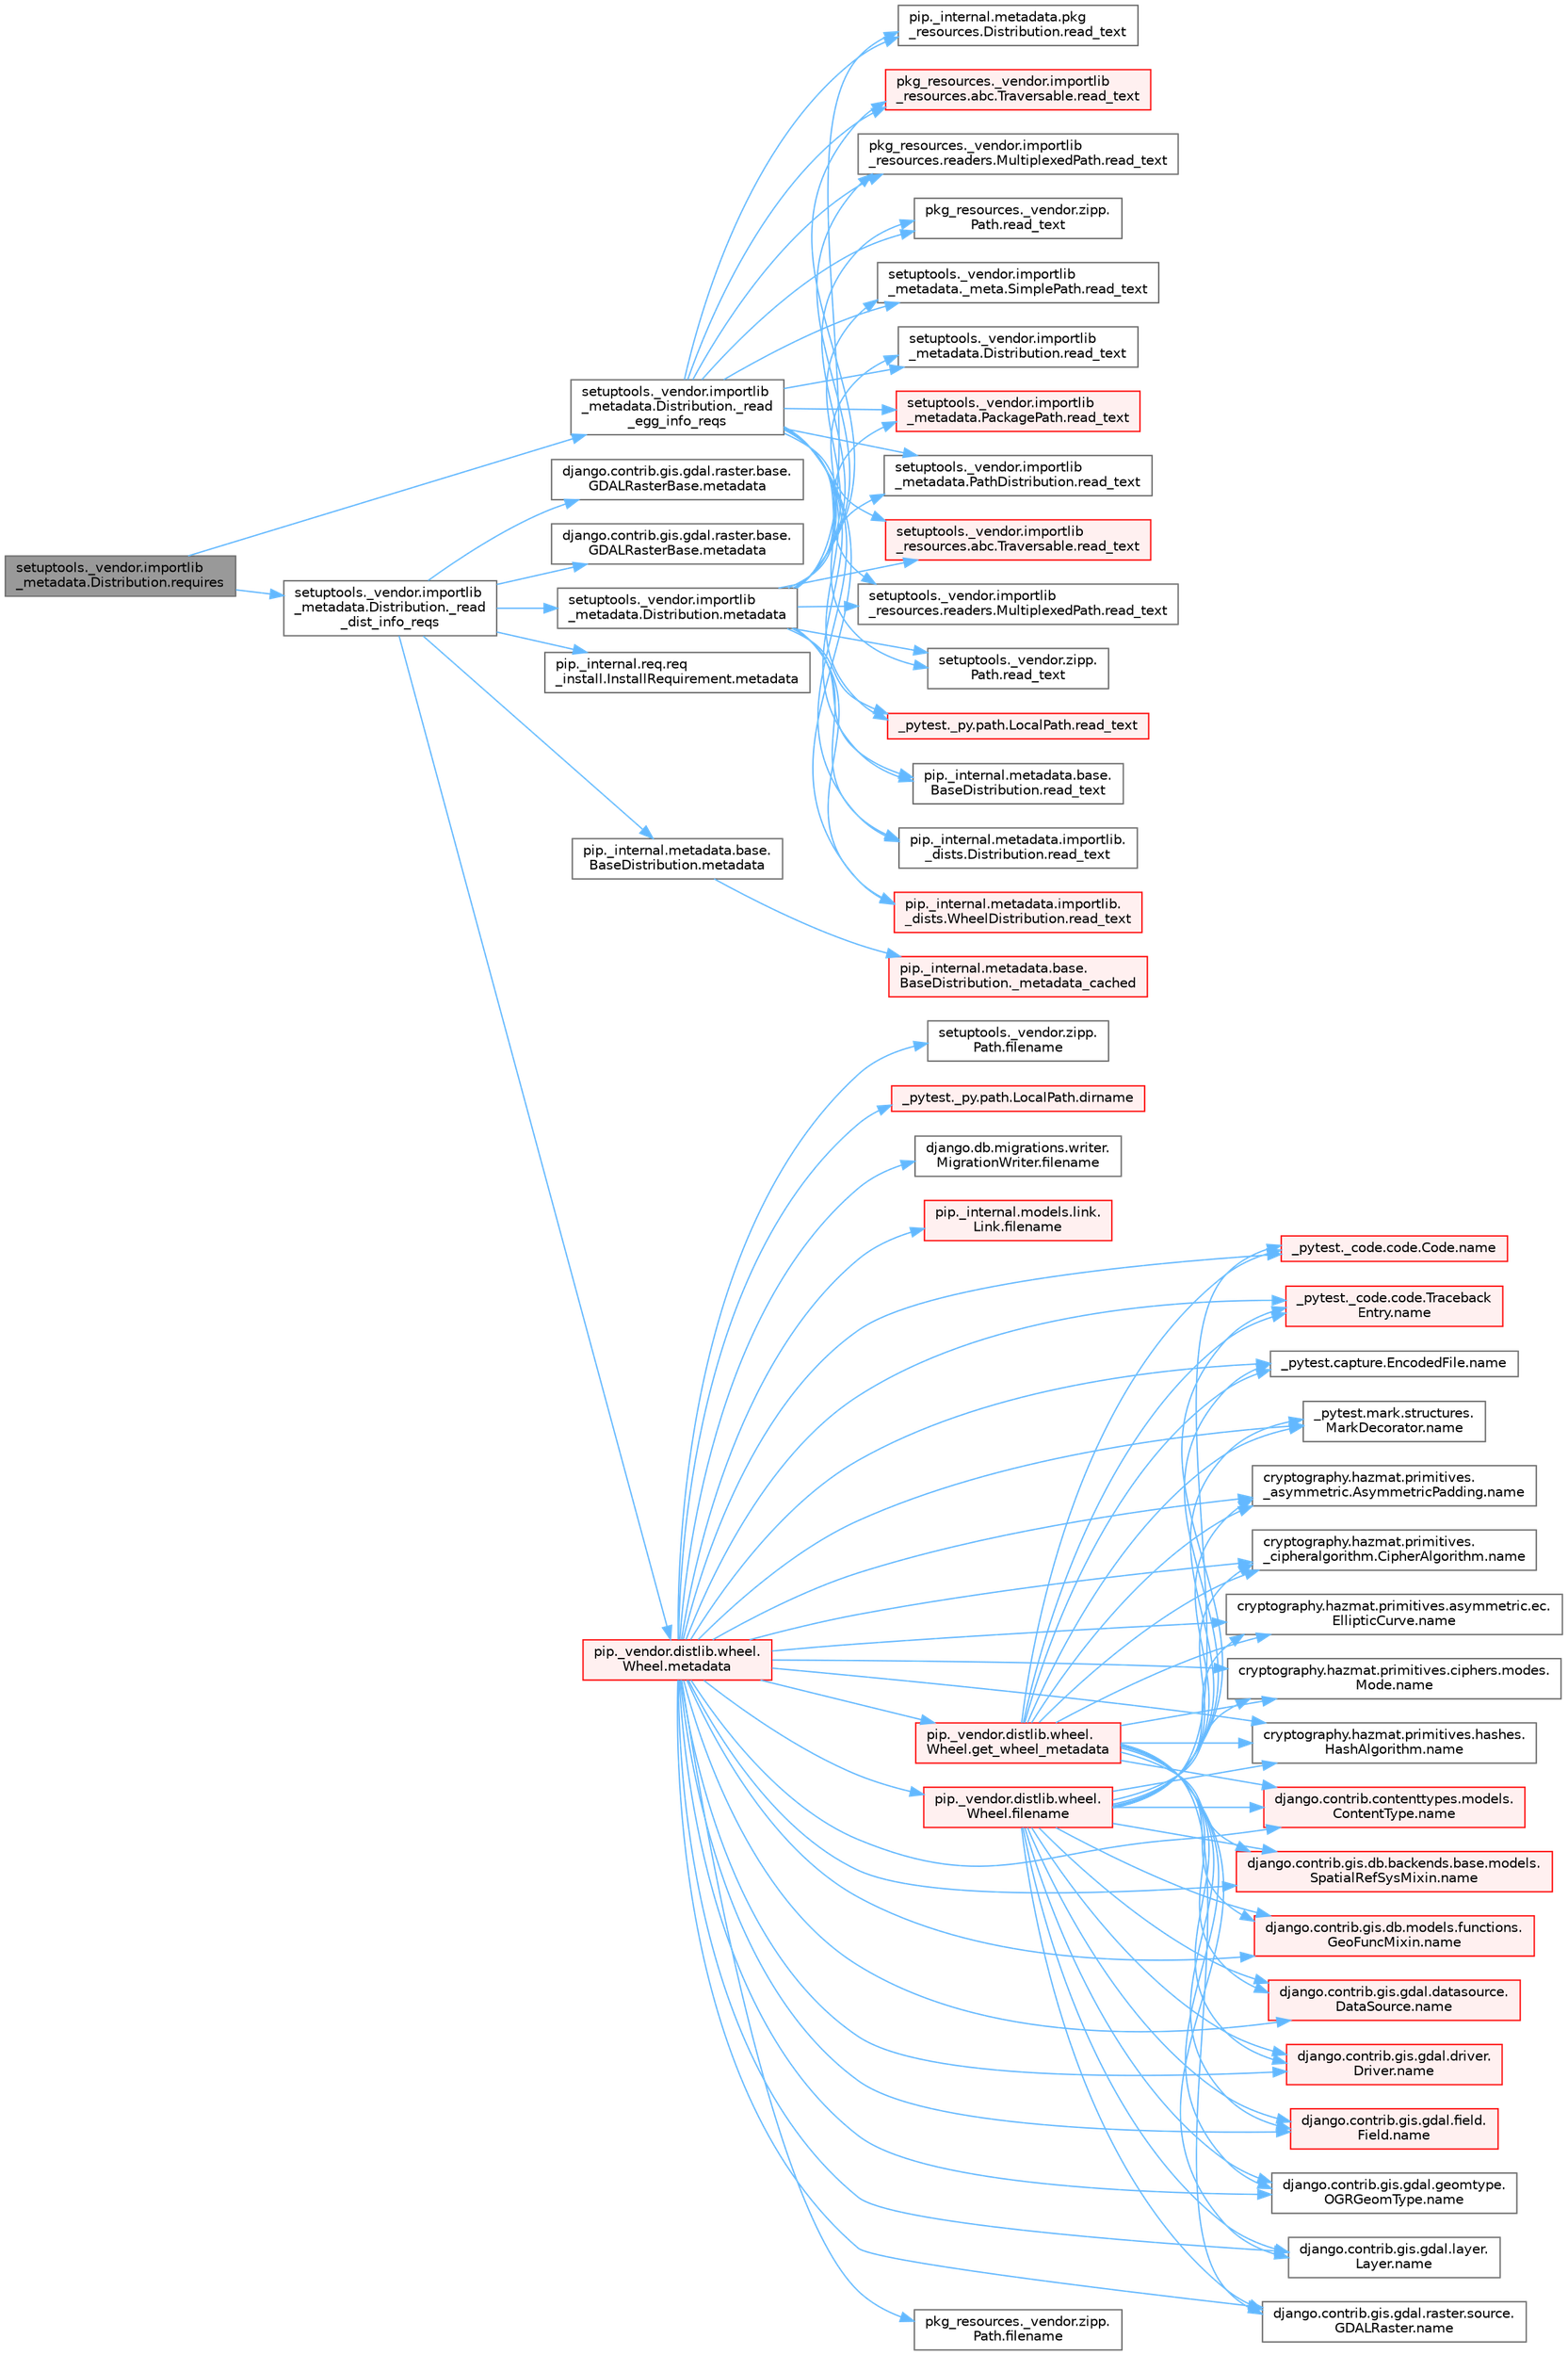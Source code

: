 digraph "setuptools._vendor.importlib_metadata.Distribution.requires"
{
 // LATEX_PDF_SIZE
  bgcolor="transparent";
  edge [fontname=Helvetica,fontsize=10,labelfontname=Helvetica,labelfontsize=10];
  node [fontname=Helvetica,fontsize=10,shape=box,height=0.2,width=0.4];
  rankdir="LR";
  Node1 [id="Node000001",label="setuptools._vendor.importlib\l_metadata.Distribution.requires",height=0.2,width=0.4,color="gray40", fillcolor="grey60", style="filled", fontcolor="black",tooltip=" "];
  Node1 -> Node2 [id="edge1_Node000001_Node000002",color="steelblue1",style="solid",tooltip=" "];
  Node2 [id="Node000002",label="setuptools._vendor.importlib\l_metadata.Distribution._read\l_dist_info_reqs",height=0.2,width=0.4,color="grey40", fillcolor="white", style="filled",URL="$classsetuptools_1_1__vendor_1_1importlib__metadata_1_1_distribution.html#a52c9d55ae87f048965928ec1bfe237c7",tooltip=" "];
  Node2 -> Node3 [id="edge2_Node000002_Node000003",color="steelblue1",style="solid",tooltip=" "];
  Node3 [id="Node000003",label="django.contrib.gis.gdal.raster.base.\lGDALRasterBase.metadata",height=0.2,width=0.4,color="grey40", fillcolor="white", style="filled",URL="$classdjango_1_1contrib_1_1gis_1_1gdal_1_1raster_1_1base_1_1_g_d_a_l_raster_base.html#ac656a9816397d9b605bdbc6175fde717",tooltip=" "];
  Node2 -> Node4 [id="edge3_Node000002_Node000004",color="steelblue1",style="solid",tooltip=" "];
  Node4 [id="Node000004",label="django.contrib.gis.gdal.raster.base.\lGDALRasterBase.metadata",height=0.2,width=0.4,color="grey40", fillcolor="white", style="filled",URL="$classdjango_1_1contrib_1_1gis_1_1gdal_1_1raster_1_1base_1_1_g_d_a_l_raster_base.html#ac68a22e3a52d43707936b339b8af62ad",tooltip=" "];
  Node2 -> Node5 [id="edge4_Node000002_Node000005",color="steelblue1",style="solid",tooltip=" "];
  Node5 [id="Node000005",label="pip._internal.metadata.base.\lBaseDistribution.metadata",height=0.2,width=0.4,color="grey40", fillcolor="white", style="filled",URL="$classpip_1_1__internal_1_1metadata_1_1base_1_1_base_distribution.html#a665b55bcebd861e5959f53a7d2f1350f",tooltip=" "];
  Node5 -> Node6 [id="edge5_Node000005_Node000006",color="steelblue1",style="solid",tooltip=" "];
  Node6 [id="Node000006",label="pip._internal.metadata.base.\lBaseDistribution._metadata_cached",height=0.2,width=0.4,color="red", fillcolor="#FFF0F0", style="filled",URL="$classpip_1_1__internal_1_1metadata_1_1base_1_1_base_distribution.html#a12683b16870a097bbe854e4ee3364f7f",tooltip=" "];
  Node2 -> Node390 [id="edge6_Node000002_Node000390",color="steelblue1",style="solid",tooltip=" "];
  Node390 [id="Node000390",label="pip._internal.req.req\l_install.InstallRequirement.metadata",height=0.2,width=0.4,color="grey40", fillcolor="white", style="filled",URL="$classpip_1_1__internal_1_1req_1_1req__install_1_1_install_requirement.html#a212fdd382933af2966e6a94c2db91bca",tooltip=" "];
  Node2 -> Node391 [id="edge7_Node000002_Node000391",color="steelblue1",style="solid",tooltip=" "];
  Node391 [id="Node000391",label="pip._vendor.distlib.wheel.\lWheel.metadata",height=0.2,width=0.4,color="red", fillcolor="#FFF0F0", style="filled",URL="$classpip_1_1__vendor_1_1distlib_1_1wheel_1_1_wheel.html#a9e567ddb3165e2b2bdb2c358774b32a6",tooltip=" "];
  Node391 -> Node392 [id="edge8_Node000391_Node000392",color="steelblue1",style="solid",tooltip=" "];
  Node392 [id="Node000392",label="_pytest._py.path.LocalPath.dirname",height=0.2,width=0.4,color="red", fillcolor="#FFF0F0", style="filled",URL="$class__pytest_1_1__py_1_1path_1_1_local_path.html#aa1920ee3bb71bfb594e849010c5971ac",tooltip=" "];
  Node391 -> Node393 [id="edge9_Node000391_Node000393",color="steelblue1",style="solid",tooltip=" "];
  Node393 [id="Node000393",label="django.db.migrations.writer.\lMigrationWriter.filename",height=0.2,width=0.4,color="grey40", fillcolor="white", style="filled",URL="$classdjango_1_1db_1_1migrations_1_1writer_1_1_migration_writer.html#ae24480c1739a3664d744483f682558f6",tooltip=" "];
  Node391 -> Node394 [id="edge10_Node000391_Node000394",color="steelblue1",style="solid",tooltip=" "];
  Node394 [id="Node000394",label="pip._internal.models.link.\lLink.filename",height=0.2,width=0.4,color="red", fillcolor="#FFF0F0", style="filled",URL="$classpip_1_1__internal_1_1models_1_1link_1_1_link.html#a5fb02f5a5a42909c89a18745b74cf998",tooltip=" "];
  Node391 -> Node1252 [id="edge11_Node000391_Node001252",color="steelblue1",style="solid",tooltip=" "];
  Node1252 [id="Node001252",label="pip._vendor.distlib.wheel.\lWheel.filename",height=0.2,width=0.4,color="red", fillcolor="#FFF0F0", style="filled",URL="$classpip_1_1__vendor_1_1distlib_1_1wheel_1_1_wheel.html#a396687a6caff7584126f2dec111900fd",tooltip=" "];
  Node1252 -> Node342 [id="edge12_Node001252_Node000342",color="steelblue1",style="solid",tooltip=" "];
  Node342 [id="Node000342",label="_pytest._code.code.Code.name",height=0.2,width=0.4,color="red", fillcolor="#FFF0F0", style="filled",URL="$class__pytest_1_1__code_1_1code_1_1_code.html#a1f3cbc53ca6df4a1bab12183694b6e78",tooltip=" "];
  Node1252 -> Node343 [id="edge13_Node001252_Node000343",color="steelblue1",style="solid",tooltip=" "];
  Node343 [id="Node000343",label="_pytest._code.code.Traceback\lEntry.name",height=0.2,width=0.4,color="red", fillcolor="#FFF0F0", style="filled",URL="$class__pytest_1_1__code_1_1code_1_1_traceback_entry.html#a106b95c0753f41669fbfb8ee4c11ad3d",tooltip=" "];
  Node1252 -> Node344 [id="edge14_Node001252_Node000344",color="steelblue1",style="solid",tooltip=" "];
  Node344 [id="Node000344",label="_pytest.capture.EncodedFile.name",height=0.2,width=0.4,color="grey40", fillcolor="white", style="filled",URL="$class__pytest_1_1capture_1_1_encoded_file.html#a738c73b5de21c7261d9e51f71e4f0397",tooltip=" "];
  Node1252 -> Node345 [id="edge15_Node001252_Node000345",color="steelblue1",style="solid",tooltip=" "];
  Node345 [id="Node000345",label="_pytest.mark.structures.\lMarkDecorator.name",height=0.2,width=0.4,color="grey40", fillcolor="white", style="filled",URL="$class__pytest_1_1mark_1_1structures_1_1_mark_decorator.html#ae8f66760cda125450e0e3bd38689c72f",tooltip=" "];
  Node1252 -> Node346 [id="edge16_Node001252_Node000346",color="steelblue1",style="solid",tooltip=" "];
  Node346 [id="Node000346",label="cryptography.hazmat.primitives.\l_asymmetric.AsymmetricPadding.name",height=0.2,width=0.4,color="grey40", fillcolor="white", style="filled",URL="$classcryptography_1_1hazmat_1_1primitives_1_1__asymmetric_1_1_asymmetric_padding.html#a8f72e8284cb336861a873ed5ce0e39b5",tooltip=" "];
  Node1252 -> Node347 [id="edge17_Node001252_Node000347",color="steelblue1",style="solid",tooltip=" "];
  Node347 [id="Node000347",label="cryptography.hazmat.primitives.\l_cipheralgorithm.CipherAlgorithm.name",height=0.2,width=0.4,color="grey40", fillcolor="white", style="filled",URL="$classcryptography_1_1hazmat_1_1primitives_1_1__cipheralgorithm_1_1_cipher_algorithm.html#a50567a5c3388450ab7aa883ab34a1ac7",tooltip=" "];
  Node1252 -> Node348 [id="edge18_Node001252_Node000348",color="steelblue1",style="solid",tooltip=" "];
  Node348 [id="Node000348",label="cryptography.hazmat.primitives.asymmetric.ec.\lEllipticCurve.name",height=0.2,width=0.4,color="grey40", fillcolor="white", style="filled",URL="$classcryptography_1_1hazmat_1_1primitives_1_1asymmetric_1_1ec_1_1_elliptic_curve.html#a2775c4e945309a6c7ea33dace1698a60",tooltip=" "];
  Node1252 -> Node349 [id="edge19_Node001252_Node000349",color="steelblue1",style="solid",tooltip=" "];
  Node349 [id="Node000349",label="cryptography.hazmat.primitives.ciphers.modes.\lMode.name",height=0.2,width=0.4,color="grey40", fillcolor="white", style="filled",URL="$classcryptography_1_1hazmat_1_1primitives_1_1ciphers_1_1modes_1_1_mode.html#a99d93fd1370a2abbb5bb5cffbd5ff0f7",tooltip=" "];
  Node1252 -> Node350 [id="edge20_Node001252_Node000350",color="steelblue1",style="solid",tooltip=" "];
  Node350 [id="Node000350",label="cryptography.hazmat.primitives.hashes.\lHashAlgorithm.name",height=0.2,width=0.4,color="grey40", fillcolor="white", style="filled",URL="$classcryptography_1_1hazmat_1_1primitives_1_1hashes_1_1_hash_algorithm.html#a42c7e1582d9b46a015774af9e5cbbb0b",tooltip=" "];
  Node1252 -> Node351 [id="edge21_Node001252_Node000351",color="steelblue1",style="solid",tooltip=" "];
  Node351 [id="Node000351",label="django.contrib.contenttypes.models.\lContentType.name",height=0.2,width=0.4,color="red", fillcolor="#FFF0F0", style="filled",URL="$classdjango_1_1contrib_1_1contenttypes_1_1models_1_1_content_type.html#a305b62f56597bb2e4823dcf5e6ccdcf8",tooltip=" "];
  Node1252 -> Node353 [id="edge22_Node001252_Node000353",color="steelblue1",style="solid",tooltip=" "];
  Node353 [id="Node000353",label="django.contrib.gis.db.backends.base.models.\lSpatialRefSysMixin.name",height=0.2,width=0.4,color="red", fillcolor="#FFF0F0", style="filled",URL="$classdjango_1_1contrib_1_1gis_1_1db_1_1backends_1_1base_1_1models_1_1_spatial_ref_sys_mixin.html#a56fe36e786b49160249395f453dd1cab",tooltip=" "];
  Node1252 -> Node354 [id="edge23_Node001252_Node000354",color="steelblue1",style="solid",tooltip=" "];
  Node354 [id="Node000354",label="django.contrib.gis.db.models.functions.\lGeoFuncMixin.name",height=0.2,width=0.4,color="red", fillcolor="#FFF0F0", style="filled",URL="$classdjango_1_1contrib_1_1gis_1_1db_1_1models_1_1functions_1_1_geo_func_mixin.html#adeeb6b2c9db337396468712e919af622",tooltip=" "];
  Node1252 -> Node355 [id="edge24_Node001252_Node000355",color="steelblue1",style="solid",tooltip=" "];
  Node355 [id="Node000355",label="django.contrib.gis.gdal.datasource.\lDataSource.name",height=0.2,width=0.4,color="red", fillcolor="#FFF0F0", style="filled",URL="$classdjango_1_1contrib_1_1gis_1_1gdal_1_1datasource_1_1_data_source.html#aaa98728c7ef6f4d96c689550e8af3ed5",tooltip=" "];
  Node1252 -> Node356 [id="edge25_Node001252_Node000356",color="steelblue1",style="solid",tooltip=" "];
  Node356 [id="Node000356",label="django.contrib.gis.gdal.driver.\lDriver.name",height=0.2,width=0.4,color="red", fillcolor="#FFF0F0", style="filled",URL="$classdjango_1_1contrib_1_1gis_1_1gdal_1_1driver_1_1_driver.html#aaa5d4d1b9fd762839db84d1e56e36b7f",tooltip=" "];
  Node1252 -> Node357 [id="edge26_Node001252_Node000357",color="steelblue1",style="solid",tooltip=" "];
  Node357 [id="Node000357",label="django.contrib.gis.gdal.field.\lField.name",height=0.2,width=0.4,color="red", fillcolor="#FFF0F0", style="filled",URL="$classdjango_1_1contrib_1_1gis_1_1gdal_1_1field_1_1_field.html#a28a3b0af5006d5abf34d5b1497011368",tooltip=" "];
  Node1252 -> Node358 [id="edge27_Node001252_Node000358",color="steelblue1",style="solid",tooltip=" "];
  Node358 [id="Node000358",label="django.contrib.gis.gdal.geomtype.\lOGRGeomType.name",height=0.2,width=0.4,color="grey40", fillcolor="white", style="filled",URL="$classdjango_1_1contrib_1_1gis_1_1gdal_1_1geomtype_1_1_o_g_r_geom_type.html#a719b3100682ab8df79fd8a2484163b8e",tooltip=" "];
  Node1252 -> Node359 [id="edge28_Node001252_Node000359",color="steelblue1",style="solid",tooltip=" "];
  Node359 [id="Node000359",label="django.contrib.gis.gdal.layer.\lLayer.name",height=0.2,width=0.4,color="grey40", fillcolor="white", style="filled",URL="$classdjango_1_1contrib_1_1gis_1_1gdal_1_1layer_1_1_layer.html#a53791d8e2fe8b1ca86b426a625e7d66c",tooltip=" "];
  Node1252 -> Node360 [id="edge29_Node001252_Node000360",color="steelblue1",style="solid",tooltip=" "];
  Node360 [id="Node000360",label="django.contrib.gis.gdal.raster.source.\lGDALRaster.name",height=0.2,width=0.4,color="grey40", fillcolor="white", style="filled",URL="$classdjango_1_1contrib_1_1gis_1_1gdal_1_1raster_1_1source_1_1_g_d_a_l_raster.html#a6cca2a8eca0ab4ff2e89f0f0cce590d1",tooltip=" "];
  Node391 -> Node1257 [id="edge30_Node000391_Node001257",color="steelblue1",style="solid",tooltip=" "];
  Node1257 [id="Node001257",label="pkg_resources._vendor.zipp.\lPath.filename",height=0.2,width=0.4,color="grey40", fillcolor="white", style="filled",URL="$classpkg__resources_1_1__vendor_1_1zipp_1_1_path.html#a364eea0ac8419e712d546d032dd6cd86",tooltip=" "];
  Node391 -> Node1258 [id="edge31_Node000391_Node001258",color="steelblue1",style="solid",tooltip=" "];
  Node1258 [id="Node001258",label="setuptools._vendor.zipp.\lPath.filename",height=0.2,width=0.4,color="grey40", fillcolor="white", style="filled",URL="$classsetuptools_1_1__vendor_1_1zipp_1_1_path.html#a79fd7191e6fedef64bfc8367ffb48472",tooltip=" "];
  Node391 -> Node3138 [id="edge32_Node000391_Node003138",color="steelblue1",style="solid",tooltip=" "];
  Node3138 [id="Node003138",label="pip._vendor.distlib.wheel.\lWheel.get_wheel_metadata",height=0.2,width=0.4,color="red", fillcolor="#FFF0F0", style="filled",URL="$classpip_1_1__vendor_1_1distlib_1_1wheel_1_1_wheel.html#a66d906d4f1bf156d6c61f9265f2d34f2",tooltip=" "];
  Node3138 -> Node342 [id="edge33_Node003138_Node000342",color="steelblue1",style="solid",tooltip=" "];
  Node3138 -> Node343 [id="edge34_Node003138_Node000343",color="steelblue1",style="solid",tooltip=" "];
  Node3138 -> Node344 [id="edge35_Node003138_Node000344",color="steelblue1",style="solid",tooltip=" "];
  Node3138 -> Node345 [id="edge36_Node003138_Node000345",color="steelblue1",style="solid",tooltip=" "];
  Node3138 -> Node346 [id="edge37_Node003138_Node000346",color="steelblue1",style="solid",tooltip=" "];
  Node3138 -> Node347 [id="edge38_Node003138_Node000347",color="steelblue1",style="solid",tooltip=" "];
  Node3138 -> Node348 [id="edge39_Node003138_Node000348",color="steelblue1",style="solid",tooltip=" "];
  Node3138 -> Node349 [id="edge40_Node003138_Node000349",color="steelblue1",style="solid",tooltip=" "];
  Node3138 -> Node350 [id="edge41_Node003138_Node000350",color="steelblue1",style="solid",tooltip=" "];
  Node3138 -> Node351 [id="edge42_Node003138_Node000351",color="steelblue1",style="solid",tooltip=" "];
  Node3138 -> Node353 [id="edge43_Node003138_Node000353",color="steelblue1",style="solid",tooltip=" "];
  Node3138 -> Node354 [id="edge44_Node003138_Node000354",color="steelblue1",style="solid",tooltip=" "];
  Node3138 -> Node355 [id="edge45_Node003138_Node000355",color="steelblue1",style="solid",tooltip=" "];
  Node3138 -> Node356 [id="edge46_Node003138_Node000356",color="steelblue1",style="solid",tooltip=" "];
  Node3138 -> Node357 [id="edge47_Node003138_Node000357",color="steelblue1",style="solid",tooltip=" "];
  Node3138 -> Node358 [id="edge48_Node003138_Node000358",color="steelblue1",style="solid",tooltip=" "];
  Node3138 -> Node359 [id="edge49_Node003138_Node000359",color="steelblue1",style="solid",tooltip=" "];
  Node3138 -> Node360 [id="edge50_Node003138_Node000360",color="steelblue1",style="solid",tooltip=" "];
  Node391 -> Node342 [id="edge51_Node000391_Node000342",color="steelblue1",style="solid",tooltip=" "];
  Node391 -> Node343 [id="edge52_Node000391_Node000343",color="steelblue1",style="solid",tooltip=" "];
  Node391 -> Node344 [id="edge53_Node000391_Node000344",color="steelblue1",style="solid",tooltip=" "];
  Node391 -> Node345 [id="edge54_Node000391_Node000345",color="steelblue1",style="solid",tooltip=" "];
  Node391 -> Node346 [id="edge55_Node000391_Node000346",color="steelblue1",style="solid",tooltip=" "];
  Node391 -> Node347 [id="edge56_Node000391_Node000347",color="steelblue1",style="solid",tooltip=" "];
  Node391 -> Node348 [id="edge57_Node000391_Node000348",color="steelblue1",style="solid",tooltip=" "];
  Node391 -> Node349 [id="edge58_Node000391_Node000349",color="steelblue1",style="solid",tooltip=" "];
  Node391 -> Node350 [id="edge59_Node000391_Node000350",color="steelblue1",style="solid",tooltip=" "];
  Node391 -> Node351 [id="edge60_Node000391_Node000351",color="steelblue1",style="solid",tooltip=" "];
  Node391 -> Node353 [id="edge61_Node000391_Node000353",color="steelblue1",style="solid",tooltip=" "];
  Node391 -> Node354 [id="edge62_Node000391_Node000354",color="steelblue1",style="solid",tooltip=" "];
  Node391 -> Node355 [id="edge63_Node000391_Node000355",color="steelblue1",style="solid",tooltip=" "];
  Node391 -> Node356 [id="edge64_Node000391_Node000356",color="steelblue1",style="solid",tooltip=" "];
  Node391 -> Node357 [id="edge65_Node000391_Node000357",color="steelblue1",style="solid",tooltip=" "];
  Node391 -> Node358 [id="edge66_Node000391_Node000358",color="steelblue1",style="solid",tooltip=" "];
  Node391 -> Node359 [id="edge67_Node000391_Node000359",color="steelblue1",style="solid",tooltip=" "];
  Node391 -> Node360 [id="edge68_Node000391_Node000360",color="steelblue1",style="solid",tooltip=" "];
  Node2 -> Node585 [id="edge69_Node000002_Node000585",color="steelblue1",style="solid",tooltip=" "];
  Node585 [id="Node000585",label="setuptools._vendor.importlib\l_metadata.Distribution.metadata",height=0.2,width=0.4,color="grey40", fillcolor="white", style="filled",URL="$classsetuptools_1_1__vendor_1_1importlib__metadata_1_1_distribution.html#afe56c9fb55cf594cb94d0ebe52c32fad",tooltip=" "];
  Node585 -> Node10 [id="edge70_Node000585_Node000010",color="steelblue1",style="solid",tooltip=" "];
  Node10 [id="Node000010",label="_pytest._py.path.LocalPath.read_text",height=0.2,width=0.4,color="red", fillcolor="#FFF0F0", style="filled",URL="$class__pytest_1_1__py_1_1path_1_1_local_path.html#aea3efa14b998c32e27f6604263858398",tooltip=" "];
  Node585 -> Node586 [id="edge71_Node000585_Node000586",color="steelblue1",style="solid",tooltip=" "];
  Node586 [id="Node000586",label="pip._internal.metadata.base.\lBaseDistribution.read_text",height=0.2,width=0.4,color="grey40", fillcolor="white", style="filled",URL="$classpip_1_1__internal_1_1metadata_1_1base_1_1_base_distribution.html#aee8b95b847303b9f182a3e50fa87117b",tooltip=" "];
  Node585 -> Node587 [id="edge72_Node000585_Node000587",color="steelblue1",style="solid",tooltip=" "];
  Node587 [id="Node000587",label="pip._internal.metadata.importlib.\l_dists.Distribution.read_text",height=0.2,width=0.4,color="grey40", fillcolor="white", style="filled",URL="$classpip_1_1__internal_1_1metadata_1_1importlib_1_1__dists_1_1_distribution.html#a021582f7f44124b7bb65f852028af7b3",tooltip=" "];
  Node585 -> Node588 [id="edge73_Node000585_Node000588",color="steelblue1",style="solid",tooltip=" "];
  Node588 [id="Node000588",label="pip._internal.metadata.importlib.\l_dists.WheelDistribution.read_text",height=0.2,width=0.4,color="red", fillcolor="#FFF0F0", style="filled",URL="$classpip_1_1__internal_1_1metadata_1_1importlib_1_1__dists_1_1_wheel_distribution.html#aa3193bac38c166aa24bce971bf339d08",tooltip=" "];
  Node585 -> Node592 [id="edge74_Node000585_Node000592",color="steelblue1",style="solid",tooltip=" "];
  Node592 [id="Node000592",label="pip._internal.metadata.pkg\l_resources.Distribution.read_text",height=0.2,width=0.4,color="grey40", fillcolor="white", style="filled",URL="$classpip_1_1__internal_1_1metadata_1_1pkg__resources_1_1_distribution.html#a0cf924ce0fc51f545d24d00b1e62d304",tooltip=" "];
  Node585 -> Node593 [id="edge75_Node000585_Node000593",color="steelblue1",style="solid",tooltip=" "];
  Node593 [id="Node000593",label="pkg_resources._vendor.importlib\l_resources.abc.Traversable.read_text",height=0.2,width=0.4,color="red", fillcolor="#FFF0F0", style="filled",URL="$classpkg__resources_1_1__vendor_1_1importlib__resources_1_1abc_1_1_traversable.html#a2fa0982edeea4b5f1a38953c1d81f10b",tooltip=" "];
  Node585 -> Node1340 [id="edge76_Node000585_Node001340",color="steelblue1",style="solid",tooltip=" "];
  Node1340 [id="Node001340",label="pkg_resources._vendor.importlib\l_resources.readers.MultiplexedPath.read_text",height=0.2,width=0.4,color="grey40", fillcolor="white", style="filled",URL="$classpkg__resources_1_1__vendor_1_1importlib__resources_1_1readers_1_1_multiplexed_path.html#a8f849a312b90d152317d151463828cc3",tooltip=" "];
  Node585 -> Node1341 [id="edge77_Node000585_Node001341",color="steelblue1",style="solid",tooltip=" "];
  Node1341 [id="Node001341",label="pkg_resources._vendor.zipp.\lPath.read_text",height=0.2,width=0.4,color="grey40", fillcolor="white", style="filled",URL="$classpkg__resources_1_1__vendor_1_1zipp_1_1_path.html#ae61c0d791af6980df9f3a12d535e9bcd",tooltip=" "];
  Node585 -> Node1342 [id="edge78_Node000585_Node001342",color="steelblue1",style="solid",tooltip=" "];
  Node1342 [id="Node001342",label="setuptools._vendor.importlib\l_metadata._meta.SimplePath.read_text",height=0.2,width=0.4,color="grey40", fillcolor="white", style="filled",URL="$classsetuptools_1_1__vendor_1_1importlib__metadata_1_1__meta_1_1_simple_path.html#a84f0d195228a821cc844ea9f1b3f3449",tooltip=" "];
  Node585 -> Node1343 [id="edge79_Node000585_Node001343",color="steelblue1",style="solid",tooltip=" "];
  Node1343 [id="Node001343",label="setuptools._vendor.importlib\l_metadata.Distribution.read_text",height=0.2,width=0.4,color="grey40", fillcolor="white", style="filled",URL="$classsetuptools_1_1__vendor_1_1importlib__metadata_1_1_distribution.html#a23d47987a7e86daec1e89198d1daddea",tooltip=" "];
  Node585 -> Node1344 [id="edge80_Node000585_Node001344",color="steelblue1",style="solid",tooltip=" "];
  Node1344 [id="Node001344",label="setuptools._vendor.importlib\l_metadata.PackagePath.read_text",height=0.2,width=0.4,color="red", fillcolor="#FFF0F0", style="filled",URL="$classsetuptools_1_1__vendor_1_1importlib__metadata_1_1_package_path.html#a39242d72760bba73b008f298119b94fa",tooltip=" "];
  Node585 -> Node3872 [id="edge81_Node000585_Node003872",color="steelblue1",style="solid",tooltip=" "];
  Node3872 [id="Node003872",label="setuptools._vendor.importlib\l_metadata.PathDistribution.read_text",height=0.2,width=0.4,color="grey40", fillcolor="white", style="filled",URL="$classsetuptools_1_1__vendor_1_1importlib__metadata_1_1_path_distribution.html#a34fc3493bfea77a9ab9f49df52a40e4b",tooltip=" "];
  Node585 -> Node3873 [id="edge82_Node000585_Node003873",color="steelblue1",style="solid",tooltip=" "];
  Node3873 [id="Node003873",label="setuptools._vendor.importlib\l_resources.abc.Traversable.read_text",height=0.2,width=0.4,color="red", fillcolor="#FFF0F0", style="filled",URL="$classsetuptools_1_1__vendor_1_1importlib__resources_1_1abc_1_1_traversable.html#aee408e70fdcc58915b97b67f3dd981a3",tooltip=" "];
  Node585 -> Node3874 [id="edge83_Node000585_Node003874",color="steelblue1",style="solid",tooltip=" "];
  Node3874 [id="Node003874",label="setuptools._vendor.importlib\l_resources.readers.MultiplexedPath.read_text",height=0.2,width=0.4,color="grey40", fillcolor="white", style="filled",URL="$classsetuptools_1_1__vendor_1_1importlib__resources_1_1readers_1_1_multiplexed_path.html#a0518724e7903c8da431de10762e01692",tooltip=" "];
  Node585 -> Node3875 [id="edge84_Node000585_Node003875",color="steelblue1",style="solid",tooltip=" "];
  Node3875 [id="Node003875",label="setuptools._vendor.zipp.\lPath.read_text",height=0.2,width=0.4,color="grey40", fillcolor="white", style="filled",URL="$classsetuptools_1_1__vendor_1_1zipp_1_1_path.html#a795c8802cf3ce19b6c9cb6adc2374efd",tooltip=" "];
  Node1 -> Node4527 [id="edge85_Node000001_Node004527",color="steelblue1",style="solid",tooltip=" "];
  Node4527 [id="Node004527",label="setuptools._vendor.importlib\l_metadata.Distribution._read\l_egg_info_reqs",height=0.2,width=0.4,color="grey40", fillcolor="white", style="filled",URL="$classsetuptools_1_1__vendor_1_1importlib__metadata_1_1_distribution.html#a48880f3c573fba822e14f87cf55ae6a4",tooltip=" "];
  Node4527 -> Node10 [id="edge86_Node004527_Node000010",color="steelblue1",style="solid",tooltip=" "];
  Node4527 -> Node586 [id="edge87_Node004527_Node000586",color="steelblue1",style="solid",tooltip=" "];
  Node4527 -> Node587 [id="edge88_Node004527_Node000587",color="steelblue1",style="solid",tooltip=" "];
  Node4527 -> Node588 [id="edge89_Node004527_Node000588",color="steelblue1",style="solid",tooltip=" "];
  Node4527 -> Node592 [id="edge90_Node004527_Node000592",color="steelblue1",style="solid",tooltip=" "];
  Node4527 -> Node593 [id="edge91_Node004527_Node000593",color="steelblue1",style="solid",tooltip=" "];
  Node4527 -> Node1340 [id="edge92_Node004527_Node001340",color="steelblue1",style="solid",tooltip=" "];
  Node4527 -> Node1341 [id="edge93_Node004527_Node001341",color="steelblue1",style="solid",tooltip=" "];
  Node4527 -> Node1342 [id="edge94_Node004527_Node001342",color="steelblue1",style="solid",tooltip=" "];
  Node4527 -> Node1343 [id="edge95_Node004527_Node001343",color="steelblue1",style="solid",tooltip=" "];
  Node4527 -> Node1344 [id="edge96_Node004527_Node001344",color="steelblue1",style="solid",tooltip=" "];
  Node4527 -> Node3872 [id="edge97_Node004527_Node003872",color="steelblue1",style="solid",tooltip=" "];
  Node4527 -> Node3873 [id="edge98_Node004527_Node003873",color="steelblue1",style="solid",tooltip=" "];
  Node4527 -> Node3874 [id="edge99_Node004527_Node003874",color="steelblue1",style="solid",tooltip=" "];
  Node4527 -> Node3875 [id="edge100_Node004527_Node003875",color="steelblue1",style="solid",tooltip=" "];
}
